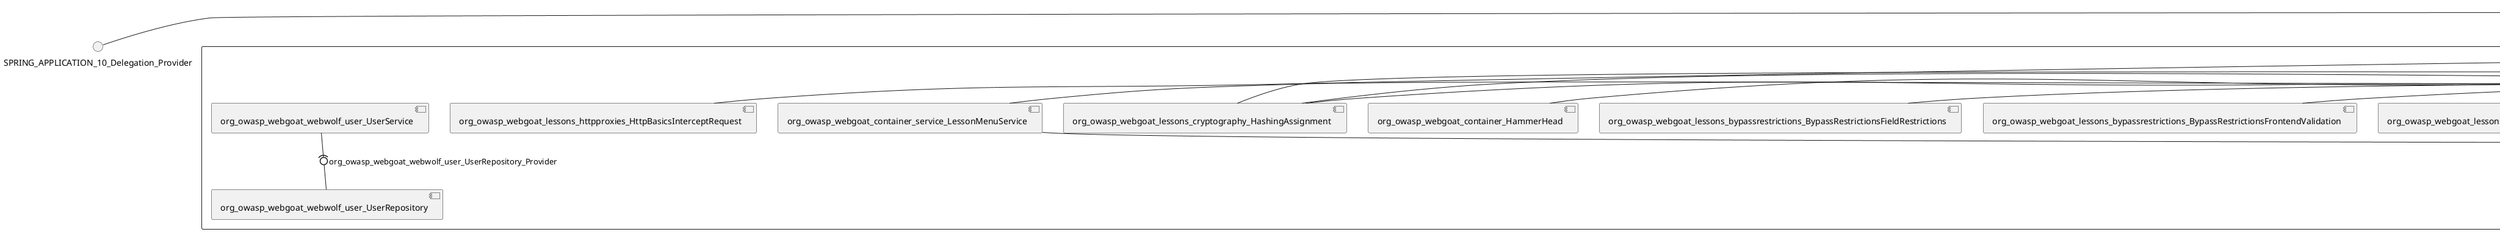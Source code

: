 @startuml
skinparam fixCircleLabelOverlapping true
skinparam componentStyle uml2
() SPRING_APPLICATION_10_Delegation_Provider
() SPRING_APPLICATION_11_Delegation_Provider
() SPRING_APPLICATION_2_Delegation_Provider
() SPRING_APPLICATION_3_Delegation_Provider
() SPRING_APPLICATION_4_Delegation_Provider
() SPRING_APPLICATION_5_Delegation_Provider
() SPRING_APPLICATION_6_Delegation_Provider
() SPRING_APPLICATION_7_Delegation_Provider
() SPRING_APPLICATION_8_Delegation_Provider
() SPRING_APPLICATION_9_Delegation_Provider
() SPRING_APPLICATION_BypassRestrictions_FieldRestrictions_POST_Delegation_Provider
() SPRING_APPLICATION_BypassRestrictions_frontendValidation_POST_Delegation_Provider
() SPRING_APPLICATION_ChromeDevTools_dummy_POST_Delegation_Provider
() SPRING_APPLICATION_ChromeDevTools_network_POST_Delegation_Provider
() SPRING_APPLICATION_CrossSiteScriptingStored_stored_xss_POST_Delegation_Provider
() SPRING_APPLICATION_CrossSiteScriptingStored_stored_xss_follow_up_POST_Delegation_Provider
() SPRING_APPLICATION_CrossSiteScripting_attack1_POST_Delegation_Provider
() SPRING_APPLICATION_CrossSiteScripting_attack3_POST_Delegation_Provider
() SPRING_APPLICATION_CrossSiteScripting_attack4_POST_Delegation_Provider
() SPRING_APPLICATION_CrossSiteScripting_attack5a_GET_Delegation_Provider
() SPRING_APPLICATION_CrossSiteScripting_attack6a_POST_Delegation_Provider
() SPRING_APPLICATION_CrossSiteScripting_dom_follow_up_POST_Delegation_Provider
() SPRING_APPLICATION_CrossSiteScripting_phone_home_xss_POST_Delegation_Provider
() SPRING_APPLICATION_CrossSiteScripting_quiz_GET_POST_Delegation_Provider
() SPRING_APPLICATION_Delegation_Provider
() SPRING_APPLICATION_GET_10_Delegation_Provider
() SPRING_APPLICATION_GET_11_Delegation_Provider
() SPRING_APPLICATION_GET_12_Delegation_Provider
() SPRING_APPLICATION_GET_13_Delegation_Provider
() SPRING_APPLICATION_GET_14_Delegation_Provider
() SPRING_APPLICATION_GET_2_Delegation_Provider
() SPRING_APPLICATION_GET_3_Delegation_Provider
() SPRING_APPLICATION_GET_4_Delegation_Provider
() SPRING_APPLICATION_GET_5_Delegation_Provider
() SPRING_APPLICATION_GET_6_Delegation_Provider
() SPRING_APPLICATION_GET_7_Delegation_Provider
() SPRING_APPLICATION_GET_8_Delegation_Provider
() SPRING_APPLICATION_GET_9_Delegation_Provider
() SPRING_APPLICATION_GET_Delegation_Provider
() SPRING_APPLICATION_HtmlTampering_task_POST_Delegation_Provider
() SPRING_APPLICATION_HttpBasics_attack1_POST_Delegation_Provider
() SPRING_APPLICATION_HttpBasics_attack2_POST_Delegation_Provider
() SPRING_APPLICATION_IDOR_diff_attributes_POST_Delegation_Provider
() SPRING_APPLICATION_IDOR_login_POST_Delegation_Provider
() SPRING_APPLICATION_IDOR_profile_alt_path_POST_Delegation_Provider
() SPRING_APPLICATION_InsecureDeserialization_task_POST_Delegation_Provider
() SPRING_APPLICATION_InsecureLogin_Delegation_Provider
() SPRING_APPLICATION_JWT_decode_POST_Delegation_Provider
() SPRING_APPLICATION_JWT_jku_Delegation_Provider
() SPRING_APPLICATION_JWT_kid_Delegation_Provider
() SPRING_APPLICATION_JWT_quiz_GET_POST_Delegation_Provider
() SPRING_APPLICATION_JWT_refresh_Delegation_Provider
() SPRING_APPLICATION_JWT_secret_POST_Delegation_Provider
() SPRING_APPLICATION_JWT_votings_Delegation_Provider
() SPRING_APPLICATION_LogSpoofing_log_bleeding_POST_Delegation_Provider
() SPRING_APPLICATION_LogSpoofing_log_spoofing_POST_Delegation_Provider
() SPRING_APPLICATION_POST_10_Delegation_Provider
() SPRING_APPLICATION_POST_11_Delegation_Provider
() SPRING_APPLICATION_POST_12_Delegation_Provider
() SPRING_APPLICATION_POST_13_Delegation_Provider
() SPRING_APPLICATION_POST_14_Delegation_Provider
() SPRING_APPLICATION_POST_15_Delegation_Provider
() SPRING_APPLICATION_POST_16_Delegation_Provider
() SPRING_APPLICATION_POST_17_Delegation_Provider
() SPRING_APPLICATION_POST_18_Delegation_Provider
() SPRING_APPLICATION_POST_2_Delegation_Provider
() SPRING_APPLICATION_POST_3_Delegation_Provider
() SPRING_APPLICATION_POST_4_Delegation_Provider
() SPRING_APPLICATION_POST_5_Delegation_Provider
() SPRING_APPLICATION_POST_6_Delegation_Provider
() SPRING_APPLICATION_POST_7_Delegation_Provider
() SPRING_APPLICATION_POST_8_Delegation_Provider
() SPRING_APPLICATION_POST_9_Delegation_Provider
() SPRING_APPLICATION_POST_Delegation_Provider
() SPRING_APPLICATION_PUT_Delegation_Provider
() SPRING_APPLICATION_PasswordReset_ForgotPassword_create_password_reset_link_POST_Delegation_Provider
() SPRING_APPLICATION_PasswordReset_SecurityQuestions_POST_Delegation_Provider
() SPRING_APPLICATION_PasswordReset_reset_Delegation_Provider
() SPRING_APPLICATION_PasswordReset_simple_mail_reset_POST_Delegation_Provider
() SPRING_APPLICATION_PathTraversal_profile_picture_GET_Delegation_Provider
() SPRING_APPLICATION_PathTraversal_profile_picture_fix_GET_Delegation_Provider
() SPRING_APPLICATION_PathTraversal_profile_upload_POST_Delegation_Provider
() SPRING_APPLICATION_PathTraversal_profile_upload_fix_POST_Delegation_Provider
() SPRING_APPLICATION_PathTraversal_profile_upload_remove_user_input_POST_Delegation_Provider
() SPRING_APPLICATION_PathTraversal_random_POST_Delegation_Provider
() SPRING_APPLICATION_PathTraversal_random_picture_GET_Delegation_Provider
() SPRING_APPLICATION_PathTraversal_zip_slip_Delegation_Provider
() SPRING_APPLICATION_SSRF_task1_POST_Delegation_Provider
() SPRING_APPLICATION_SSRF_task2_POST_Delegation_Provider
() SPRING_APPLICATION_SecurePasswords_assignment_POST_Delegation_Provider
() SPRING_APPLICATION_SqlInjectionAdvanced_attack6a_POST_Delegation_Provider
() SPRING_APPLICATION_SqlInjectionAdvanced_attack6b_POST_Delegation_Provider
() SPRING_APPLICATION_SqlInjectionAdvanced_challenge_Login_POST_Delegation_Provider
() SPRING_APPLICATION_SqlInjectionAdvanced_challenge_PUT_Delegation_Provider
() SPRING_APPLICATION_SqlInjectionAdvanced_quiz_GET_POST_Delegation_Provider
() SPRING_APPLICATION_SqlInjectionMitigations_attack10a_POST_Delegation_Provider
() SPRING_APPLICATION_SqlInjectionMitigations_attack10b_POST_Delegation_Provider
() SPRING_APPLICATION_SqlInjectionMitigations_attack12a_POST_Delegation_Provider
() SPRING_APPLICATION_SqlInjectionMitigations_servers_GET_Delegation_Provider
() SPRING_APPLICATION_SqlInjection_assignment5a_POST_Delegation_Provider
() SPRING_APPLICATION_SqlInjection_assignment5b_POST_Delegation_Provider
() SPRING_APPLICATION_SqlInjection_attack10_POST_Delegation_Provider
() SPRING_APPLICATION_SqlInjection_attack2_POST_Delegation_Provider
() SPRING_APPLICATION_SqlInjection_attack3_POST_Delegation_Provider
() SPRING_APPLICATION_SqlInjection_attack4_POST_Delegation_Provider
() SPRING_APPLICATION_SqlInjection_attack5_POST_Delegation_Provider
() SPRING_APPLICATION_SqlInjection_attack8_POST_Delegation_Provider
() SPRING_APPLICATION_SqlInjection_attack9_POST_Delegation_Provider
() SPRING_APPLICATION_SqlOnlyInputValidationOnKeywords_attack_POST_Delegation_Provider
() SPRING_APPLICATION_SqlOnlyInputValidation_attack_POST_Delegation_Provider
() SPRING_APPLICATION_VulnerableComponents_attack1_POST_Delegation_Provider
() SPRING_APPLICATION_WebWolf_GET_Delegation_Provider
() SPRING_APPLICATION_WebWolf_landing_Delegation_Provider
() SPRING_APPLICATION_WebWolf_mail_Delegation_Provider
() SPRING_APPLICATION_challenge_1_POST_Delegation_Provider
() SPRING_APPLICATION_challenge_5_POST_Delegation_Provider
() SPRING_APPLICATION_challenge_7_Delegation_Provider
() SPRING_APPLICATION_challenge_8_Delegation_Provider
() SPRING_APPLICATION_challenge_logo_Delegation_Provider
() SPRING_APPLICATION_cia_quiz_GET_POST_Delegation_Provider
() SPRING_APPLICATION_clientSideFiltering_attack1_POST_Delegation_Provider
() SPRING_APPLICATION_clientSideFiltering_challenge_store_coupons_GET_Delegation_Provider
() SPRING_APPLICATION_clientSideFiltering_getItForFree_POST_Delegation_Provider
() SPRING_APPLICATION_clientSideFiltering_salaries_GET_Delegation_Provider
() SPRING_APPLICATION_crypto_encoding_basic_auth_POST_Delegation_Provider
() SPRING_APPLICATION_crypto_encoding_xor_POST_Delegation_Provider
() SPRING_APPLICATION_crypto_hashing_POST_Delegation_Provider
() SPRING_APPLICATION_crypto_secure_defaults_POST_Delegation_Provider
() SPRING_APPLICATION_crypto_signing_verify_POST_Delegation_Provider
() SPRING_APPLICATION_csrf_feedback_message_POST_Delegation_Provider
() SPRING_APPLICATION_csrf_review_POST_Delegation_Provider
() SPRING_APPLICATION_files_GET_Delegation_Provider
() SPRING_APPLICATION_fileupload_POST_Delegation_Provider
() SPRING_APPLICATION_jwt_Delegation_Provider
() SPRING_APPLICATION_landing_Delegation_Provider
() SPRING_APPLICATION_lesson_template_Delegation_Provider
() SPRING_APPLICATION_login_oauth_mvc_GET_Delegation_Provider
() SPRING_APPLICATION_mail_DELETE_GET_POST_Delegation_Provider
() SPRING_APPLICATION_register_mvc_POST_Delegation_Provider
() SPRING_APPLICATION_registration_GET_Delegation_Provider
() SPRING_APPLICATION_requests_GET_Delegation_Provider
() SPRING_APPLICATION_scoreboard_data_GET_Delegation_Provider
() SPRING_APPLICATION_server_directory_GET_Delegation_Provider
() SPRING_APPLICATION_service_debug_labels_mvc_Delegation_Provider
() SPRING_APPLICATION_service_lessonoverview_mvc_GET_Delegation_Provider
() SPRING_APPLICATION_xxe_comments_GET_Delegation_Provider
rectangle System {
[org_owasp_webgoat_container_HammerHead] [[webgoat-webgoat.repository#_lXBCLp_UEe-Nk-NrwhCaQw]]
[org_owasp_webgoat_container_WebWolfRedirect] [[webgoat-webgoat.repository#_lXBCLp_UEe-Nk-NrwhCaQw]]
[org_owasp_webgoat_container_controller_StartLesson] [[webgoat-webgoat.repository#_lXBCLp_UEe-Nk-NrwhCaQw]]
[org_owasp_webgoat_container_controller_Welcome] [[webgoat-webgoat.repository#_lXBCLp_UEe-Nk-NrwhCaQw]]
[org_owasp_webgoat_container_i18n_PluginMessages_Provider] [[webgoat-webgoat.repository#_lXBCLp_UEe-Nk-NrwhCaQw]]
[org_owasp_webgoat_container_report_ReportCardController] [[webgoat-webgoat.repository#_lXBCLp_UEe-Nk-NrwhCaQw]]
[org_owasp_webgoat_container_service_EnvironmentService] [[webgoat-webgoat.repository#_lXBCLp_UEe-Nk-NrwhCaQw]]
[org_owasp_webgoat_container_service_HintService] [[webgoat-webgoat.repository#_lXBCLp_UEe-Nk-NrwhCaQw]]
[org_owasp_webgoat_container_service_LabelDebugService] [[webgoat-webgoat.repository#_lXBCLp_UEe-Nk-NrwhCaQw]]
[org_owasp_webgoat_container_service_LabelService] [[webgoat-webgoat.repository#_lXBCLp_UEe-Nk-NrwhCaQw]]
[org_owasp_webgoat_container_service_LessonInfoService] [[webgoat-webgoat.repository#_lXBCLp_UEe-Nk-NrwhCaQw]]
[org_owasp_webgoat_container_service_LessonMenuService] [[webgoat-webgoat.repository#_lXBCLp_UEe-Nk-NrwhCaQw]]
[org_owasp_webgoat_container_service_LessonProgressService] [[webgoat-webgoat.repository#_lXBCLp_UEe-Nk-NrwhCaQw]]
[org_owasp_webgoat_container_service_RestartLessonService] [[webgoat-webgoat.repository#_lXBCLp_UEe-Nk-NrwhCaQw]]
[org_owasp_webgoat_container_service_SessionService] [[webgoat-webgoat.repository#_lXBCLp_UEe-Nk-NrwhCaQw]]
[org_owasp_webgoat_container_session_LessonSession_Provider] [[webgoat-webgoat.repository#_lXBCLp_UEe-Nk-NrwhCaQw]]
[org_owasp_webgoat_container_users_RegistrationController] [[webgoat-webgoat.repository#_lXBCLp_UEe-Nk-NrwhCaQw]]
[org_owasp_webgoat_container_users_Scoreboard] [[webgoat-webgoat.repository#_lXBCLp_UEe-Nk-NrwhCaQw]]
[org_owasp_webgoat_container_users_UserProgressRepository] [[webgoat-webgoat.repository#_lXBCLp_UEe-Nk-NrwhCaQw]]
[org_owasp_webgoat_container_users_UserRepository] [[webgoat-webgoat.repository#_lXBCLp_UEe-Nk-NrwhCaQw]]
[org_owasp_webgoat_container_users_UserService] [[webgoat-webgoat.repository#_lXBCLp_UEe-Nk-NrwhCaQw]]
[org_owasp_webgoat_lessons_authbypass_VerifyAccount] [[webgoat-webgoat.repository#_lXBCLp_UEe-Nk-NrwhCaQw]]
[org_owasp_webgoat_lessons_bypassrestrictions_BypassRestrictionsFieldRestrictions] [[webgoat-webgoat.repository#_lXBCLp_UEe-Nk-NrwhCaQw]]
[org_owasp_webgoat_lessons_bypassrestrictions_BypassRestrictionsFrontendValidation] [[webgoat-webgoat.repository#_lXBCLp_UEe-Nk-NrwhCaQw]]
[org_owasp_webgoat_lessons_challenges_FlagController] [[webgoat-webgoat.repository#_lXBCLp_UEe-Nk-NrwhCaQw]]
[org_owasp_webgoat_lessons_challenges_challenge1_Assignment1] [[webgoat-webgoat.repository#_lXBCLp_UEe-Nk-NrwhCaQw]]
[org_owasp_webgoat_lessons_challenges_challenge1_ImageServlet] [[webgoat-webgoat.repository#_lXBCLp_UEe-Nk-NrwhCaQw]]
[org_owasp_webgoat_lessons_challenges_challenge5_Assignment5] [[webgoat-webgoat.repository#_lXBCLp_UEe-Nk-NrwhCaQw]]
[org_owasp_webgoat_lessons_challenges_challenge7_Assignment7] [[webgoat-webgoat.repository#_lXBCLp_UEe-Nk-NrwhCaQw]]
[org_owasp_webgoat_lessons_challenges_challenge8_Assignment8] [[webgoat-webgoat.repository#_lXBCLp_UEe-Nk-NrwhCaQw]]
[org_owasp_webgoat_lessons_chromedevtools_NetworkDummy] [[webgoat-webgoat.repository#_lXBCLp_UEe-Nk-NrwhCaQw]]
[org_owasp_webgoat_lessons_chromedevtools_NetworkLesson] [[webgoat-webgoat.repository#_lXBCLp_UEe-Nk-NrwhCaQw]]
[org_owasp_webgoat_lessons_cia_CIAQuiz] [[webgoat-webgoat.repository#_lXBCLp_UEe-Nk-NrwhCaQw]]
[org_owasp_webgoat_lessons_clientsidefiltering_ClientSideFilteringAssignment] [[webgoat-webgoat.repository#_lXBCLp_UEe-Nk-NrwhCaQw]]
[org_owasp_webgoat_lessons_clientsidefiltering_ClientSideFilteringFreeAssignment] [[webgoat-webgoat.repository#_lXBCLp_UEe-Nk-NrwhCaQw]]
[org_owasp_webgoat_lessons_clientsidefiltering_Salaries] [[webgoat-webgoat.repository#_lXBCLp_UEe-Nk-NrwhCaQw]]
[org_owasp_webgoat_lessons_clientsidefiltering_ShopEndpoint] [[webgoat-webgoat.repository#_lXBCLp_UEe-Nk-NrwhCaQw]]
[org_owasp_webgoat_lessons_cryptography_EncodingAssignment] [[webgoat-webgoat.repository#_lXBCLp_UEe-Nk-NrwhCaQw]]
[org_owasp_webgoat_lessons_cryptography_HashingAssignment] [[webgoat-webgoat.repository#_lXBCLp_UEe-Nk-NrwhCaQw]]
[org_owasp_webgoat_lessons_cryptography_SecureDefaultsAssignment] [[webgoat-webgoat.repository#_lXBCLp_UEe-Nk-NrwhCaQw]]
[org_owasp_webgoat_lessons_cryptography_SigningAssignment] [[webgoat-webgoat.repository#_lXBCLp_UEe-Nk-NrwhCaQw]]
[org_owasp_webgoat_lessons_cryptography_XOREncodingAssignment] [[webgoat-webgoat.repository#_lXBCLp_UEe-Nk-NrwhCaQw]]
[org_owasp_webgoat_lessons_csrf_CSRFConfirmFlag1] [[webgoat-webgoat.repository#_lXBCLp_UEe-Nk-NrwhCaQw]]
[org_owasp_webgoat_lessons_csrf_CSRFFeedback] [[webgoat-webgoat.repository#_lXBCLp_UEe-Nk-NrwhCaQw]]
[org_owasp_webgoat_lessons_csrf_CSRFGetFlag] [[webgoat-webgoat.repository#_lXBCLp_UEe-Nk-NrwhCaQw]]
[org_owasp_webgoat_lessons_csrf_CSRFLogin] [[webgoat-webgoat.repository#_lXBCLp_UEe-Nk-NrwhCaQw]]
[org_owasp_webgoat_lessons_csrf_ForgedReviews] [[webgoat-webgoat.repository#_lXBCLp_UEe-Nk-NrwhCaQw]]
[org_owasp_webgoat_lessons_csrf_ObjectMapper_Provider] [[webgoat-webgoat.repository#_lXBCLp_UEe-Nk-NrwhCaQw]]
[org_owasp_webgoat_lessons_deserialization_InsecureDeserializationTask] [[webgoat-webgoat.repository#_lXBCLp_UEe-Nk-NrwhCaQw]]
[org_owasp_webgoat_lessons_hijacksession_HijackSessionAssignment] [[webgoat-webgoat.repository#_lXBCLp_UEe-Nk-NrwhCaQw]]
[org_owasp_webgoat_lessons_hijacksession_cas_HijackSessionAuthenticationProvider] [[webgoat-webgoat.repository#_lXBCLp_UEe-Nk-NrwhCaQw]]
[org_owasp_webgoat_lessons_htmltampering_HtmlTamperingTask] [[webgoat-webgoat.repository#_lXBCLp_UEe-Nk-NrwhCaQw]]
[org_owasp_webgoat_lessons_httpbasics_HttpBasicsLesson] [[webgoat-webgoat.repository#_lXBCLp_UEe-Nk-NrwhCaQw]]
[org_owasp_webgoat_lessons_httpbasics_HttpBasicsQuiz] [[webgoat-webgoat.repository#_lXBCLp_UEe-Nk-NrwhCaQw]]
[org_owasp_webgoat_lessons_httpproxies_HttpBasicsInterceptRequest] [[webgoat-webgoat.repository#_lXBCLp_UEe-Nk-NrwhCaQw]]
[org_owasp_webgoat_lessons_idor_IDORDiffAttributes] [[webgoat-webgoat.repository#_lXBCLp_UEe-Nk-NrwhCaQw]]
[org_owasp_webgoat_lessons_idor_IDOREditOtherProfile] [[webgoat-webgoat.repository#_lXBCLp_UEe-Nk-NrwhCaQw]]
[org_owasp_webgoat_lessons_idor_IDORLogin] [[webgoat-webgoat.repository#_lXBCLp_UEe-Nk-NrwhCaQw]]
[org_owasp_webgoat_lessons_idor_IDORViewOtherProfile] [[webgoat-webgoat.repository#_lXBCLp_UEe-Nk-NrwhCaQw]]
[org_owasp_webgoat_lessons_idor_IDORViewOwnProfile] [[webgoat-webgoat.repository#_lXBCLp_UEe-Nk-NrwhCaQw]]
[org_owasp_webgoat_lessons_idor_IDORViewOwnProfileAltUrl] [[webgoat-webgoat.repository#_lXBCLp_UEe-Nk-NrwhCaQw]]
[org_owasp_webgoat_lessons_insecurelogin_InsecureLoginTask] [[webgoat-webgoat.repository#_lXBCLp_UEe-Nk-NrwhCaQw]]
[org_owasp_webgoat_lessons_jwt_JWTDecodeEndpoint] [[webgoat-webgoat.repository#_lXBCLp_UEe-Nk-NrwhCaQw]]
[org_owasp_webgoat_lessons_jwt_JWTQuiz] [[webgoat-webgoat.repository#_lXBCLp_UEe-Nk-NrwhCaQw]]
[org_owasp_webgoat_lessons_jwt_JWTRefreshEndpoint] [[webgoat-webgoat.repository#_lXBCLp_UEe-Nk-NrwhCaQw]]
[org_owasp_webgoat_lessons_jwt_JWTSecretKeyEndpoint] [[webgoat-webgoat.repository#_lXBCLp_UEe-Nk-NrwhCaQw]]
[org_owasp_webgoat_lessons_jwt_JWTVotesEndpoint] [[webgoat-webgoat.repository#_lXBCLp_UEe-Nk-NrwhCaQw]]
[org_owasp_webgoat_lessons_jwt_claimmisuse_JWTHeaderJKUEndpoint] [[webgoat-webgoat.repository#_lXBCLp_UEe-Nk-NrwhCaQw]]
[org_owasp_webgoat_lessons_jwt_claimmisuse_JWTHeaderKIDEndpoint] [[webgoat-webgoat.repository#_lXBCLp_UEe-Nk-NrwhCaQw]]
[org_owasp_webgoat_lessons_lessontemplate_SampleAttack] [[webgoat-webgoat.repository#_lXBCLp_UEe-Nk-NrwhCaQw]]
[org_owasp_webgoat_lessons_logging_LogBleedingTask] [[webgoat-webgoat.repository#_lXBCLp_UEe-Nk-NrwhCaQw]]
[org_owasp_webgoat_lessons_logging_LogSpoofingTask] [[webgoat-webgoat.repository#_lXBCLp_UEe-Nk-NrwhCaQw]]
[org_owasp_webgoat_lessons_missingac_MissingFunctionACHiddenMenus] [[webgoat-webgoat.repository#_lXBCLp_UEe-Nk-NrwhCaQw]]
[org_owasp_webgoat_lessons_missingac_MissingFunctionACUsers] [[webgoat-webgoat.repository#_lXBCLp_UEe-Nk-NrwhCaQw]]
[org_owasp_webgoat_lessons_missingac_MissingFunctionACYourHash] [[webgoat-webgoat.repository#_lXBCLp_UEe-Nk-NrwhCaQw]]
[org_owasp_webgoat_lessons_missingac_MissingFunctionACYourHashAdmin] [[webgoat-webgoat.repository#_lXBCLp_UEe-Nk-NrwhCaQw]]
[org_owasp_webgoat_lessons_passwordreset_QuestionsAssignment] [[webgoat-webgoat.repository#_lXBCLp_UEe-Nk-NrwhCaQw]]
[org_owasp_webgoat_lessons_passwordreset_ResetLinkAssignment] [[webgoat-webgoat.repository#_lXBCLp_UEe-Nk-NrwhCaQw]]
[org_owasp_webgoat_lessons_passwordreset_ResetLinkAssignmentForgotPassword] [[webgoat-webgoat.repository#_lXBCLp_UEe-Nk-NrwhCaQw]]
[org_owasp_webgoat_lessons_passwordreset_SecurityQuestionAssignment] [[webgoat-webgoat.repository#_lXBCLp_UEe-Nk-NrwhCaQw]]
[org_owasp_webgoat_lessons_passwordreset_SimpleMailAssignment] [[webgoat-webgoat.repository#_lXBCLp_UEe-Nk-NrwhCaQw]]
[org_owasp_webgoat_lessons_passwordreset_TriedQuestions] [[webgoat-webgoat.repository#_lXBCLp_UEe-Nk-NrwhCaQw]]
[org_owasp_webgoat_lessons_pathtraversal_ProfileUpload] [[webgoat-webgoat.repository#_lXBCLp_UEe-Nk-NrwhCaQw]]
[org_owasp_webgoat_lessons_pathtraversal_ProfileUploadFix] [[webgoat-webgoat.repository#_lXBCLp_UEe-Nk-NrwhCaQw]]
[org_owasp_webgoat_lessons_pathtraversal_ProfileUploadRemoveUserInput] [[webgoat-webgoat.repository#_lXBCLp_UEe-Nk-NrwhCaQw]]
[org_owasp_webgoat_lessons_pathtraversal_ProfileUploadRetrieval] [[webgoat-webgoat.repository#_lXBCLp_UEe-Nk-NrwhCaQw]]
[org_owasp_webgoat_lessons_pathtraversal_ProfileZipSlip] [[webgoat-webgoat.repository#_lXBCLp_UEe-Nk-NrwhCaQw]]
[org_owasp_webgoat_lessons_securepasswords_SecurePasswordsAssignment] [[webgoat-webgoat.repository#_lXBCLp_UEe-Nk-NrwhCaQw]]
[org_owasp_webgoat_lessons_spoofcookie_SpoofCookieAssignment] [[webgoat-webgoat.repository#_lXBCLp_UEe-Nk-NrwhCaQw]]
[org_owasp_webgoat_lessons_sqlinjection_advanced_SqlInjectionChallenge] [[webgoat-webgoat.repository#_lXBCLp_UEe-Nk-NrwhCaQw]]
[org_owasp_webgoat_lessons_sqlinjection_advanced_SqlInjectionChallengeLogin] [[webgoat-webgoat.repository#_lXBCLp_UEe-Nk-NrwhCaQw]]
[org_owasp_webgoat_lessons_sqlinjection_advanced_SqlInjectionLesson6a] [[webgoat-webgoat.repository#_lXBCLp_UEe-Nk-NrwhCaQw]]
[org_owasp_webgoat_lessons_sqlinjection_advanced_SqlInjectionLesson6b] [[webgoat-webgoat.repository#_lXBCLp_UEe-Nk-NrwhCaQw]]
[org_owasp_webgoat_lessons_sqlinjection_advanced_SqlInjectionQuiz] [[webgoat-webgoat.repository#_lXBCLp_UEe-Nk-NrwhCaQw]]
[org_owasp_webgoat_lessons_sqlinjection_introduction_SqlInjectionLesson10] [[webgoat-webgoat.repository#_lXBCLp_UEe-Nk-NrwhCaQw]]
[org_owasp_webgoat_lessons_sqlinjection_introduction_SqlInjectionLesson2] [[webgoat-webgoat.repository#_lXBCLp_UEe-Nk-NrwhCaQw]]
[org_owasp_webgoat_lessons_sqlinjection_introduction_SqlInjectionLesson3] [[webgoat-webgoat.repository#_lXBCLp_UEe-Nk-NrwhCaQw]]
[org_owasp_webgoat_lessons_sqlinjection_introduction_SqlInjectionLesson4] [[webgoat-webgoat.repository#_lXBCLp_UEe-Nk-NrwhCaQw]]
[org_owasp_webgoat_lessons_sqlinjection_introduction_SqlInjectionLesson5] [[webgoat-webgoat.repository#_lXBCLp_UEe-Nk-NrwhCaQw]]
[org_owasp_webgoat_lessons_sqlinjection_introduction_SqlInjectionLesson5a] [[webgoat-webgoat.repository#_lXBCLp_UEe-Nk-NrwhCaQw]]
[org_owasp_webgoat_lessons_sqlinjection_introduction_SqlInjectionLesson5b] [[webgoat-webgoat.repository#_lXBCLp_UEe-Nk-NrwhCaQw]]
[org_owasp_webgoat_lessons_sqlinjection_introduction_SqlInjectionLesson8] [[webgoat-webgoat.repository#_lXBCLp_UEe-Nk-NrwhCaQw]]
[org_owasp_webgoat_lessons_sqlinjection_introduction_SqlInjectionLesson9] [[webgoat-webgoat.repository#_lXBCLp_UEe-Nk-NrwhCaQw]]
[org_owasp_webgoat_lessons_sqlinjection_mitigation_Servers] [[webgoat-webgoat.repository#_lXBCLp_UEe-Nk-NrwhCaQw]]
[org_owasp_webgoat_lessons_sqlinjection_mitigation_SqlInjectionLesson10a] [[webgoat-webgoat.repository#_lXBCLp_UEe-Nk-NrwhCaQw]]
[org_owasp_webgoat_lessons_sqlinjection_mitigation_SqlInjectionLesson10b] [[webgoat-webgoat.repository#_lXBCLp_UEe-Nk-NrwhCaQw]]
[org_owasp_webgoat_lessons_sqlinjection_mitigation_SqlInjectionLesson13] [[webgoat-webgoat.repository#_lXBCLp_UEe-Nk-NrwhCaQw]]
[org_owasp_webgoat_lessons_sqlinjection_mitigation_SqlOnlyInputValidation] [[webgoat-webgoat.repository#_lXBCLp_UEe-Nk-NrwhCaQw]]
[org_owasp_webgoat_lessons_sqlinjection_mitigation_SqlOnlyInputValidationOnKeywords] [[webgoat-webgoat.repository#_lXBCLp_UEe-Nk-NrwhCaQw]]
[org_owasp_webgoat_lessons_ssrf_SSRFTask1] [[webgoat-webgoat.repository#_lXBCLp_UEe-Nk-NrwhCaQw]]
[org_owasp_webgoat_lessons_ssrf_SSRFTask2] [[webgoat-webgoat.repository#_lXBCLp_UEe-Nk-NrwhCaQw]]
[org_owasp_webgoat_lessons_vulnerablecomponents_VulnerableComponentsLesson] [[webgoat-webgoat.repository#_lXBCLp_UEe-Nk-NrwhCaQw]]
[org_owasp_webgoat_lessons_webwolfintroduction_LandingAssignment] [[webgoat-webgoat.repository#_lXBCLp_UEe-Nk-NrwhCaQw]]
[org_owasp_webgoat_lessons_webwolfintroduction_MailAssignment] [[webgoat-webgoat.repository#_lXBCLp_UEe-Nk-NrwhCaQw]]
[org_owasp_webgoat_lessons_xss_CrossSiteScriptingLesson1] [[webgoat-webgoat.repository#_lXBCLp_UEe-Nk-NrwhCaQw]]
[org_owasp_webgoat_lessons_xss_CrossSiteScriptingLesson3] [[webgoat-webgoat.repository#_lXBCLp_UEe-Nk-NrwhCaQw]]
[org_owasp_webgoat_lessons_xss_CrossSiteScriptingLesson4] [[webgoat-webgoat.repository#_lXBCLp_UEe-Nk-NrwhCaQw]]
[org_owasp_webgoat_lessons_xss_CrossSiteScriptingLesson5a] [[webgoat-webgoat.repository#_lXBCLp_UEe-Nk-NrwhCaQw]]
[org_owasp_webgoat_lessons_xss_CrossSiteScriptingLesson6a] [[webgoat-webgoat.repository#_lXBCLp_UEe-Nk-NrwhCaQw]]
[org_owasp_webgoat_lessons_xss_CrossSiteScriptingQuiz] [[webgoat-webgoat.repository#_lXBCLp_UEe-Nk-NrwhCaQw]]
[org_owasp_webgoat_lessons_xss_DOMCrossSiteScripting] [[webgoat-webgoat.repository#_lXBCLp_UEe-Nk-NrwhCaQw]]
[org_owasp_webgoat_lessons_xss_DOMCrossSiteScriptingVerifier] [[webgoat-webgoat.repository#_lXBCLp_UEe-Nk-NrwhCaQw]]
[org_owasp_webgoat_lessons_xss_stored_StoredCrossSiteScriptingVerifier] [[webgoat-webgoat.repository#_lXBCLp_UEe-Nk-NrwhCaQw]]
[org_owasp_webgoat_lessons_xss_stored_StoredXssComments] [[webgoat-webgoat.repository#_lXBCLp_UEe-Nk-NrwhCaQw]]
[org_owasp_webgoat_lessons_xxe_BlindSendFileAssignment] [[webgoat-webgoat.repository#_lXBCLp_UEe-Nk-NrwhCaQw]]
[org_owasp_webgoat_lessons_xxe_CommentsEndpoint] [[webgoat-webgoat.repository#_lXBCLp_UEe-Nk-NrwhCaQw]]
[org_owasp_webgoat_lessons_xxe_ContentTypeAssignment] [[webgoat-webgoat.repository#_lXBCLp_UEe-Nk-NrwhCaQw]]
[org_owasp_webgoat_lessons_xxe_SimpleXXE] [[webgoat-webgoat.repository#_lXBCLp_UEe-Nk-NrwhCaQw]]
[org_owasp_webgoat_webwolf_FileServer] [[webgoat-webgoat.repository#_lXBCLp_UEe-Nk-NrwhCaQw]]
[org_owasp_webgoat_webwolf_jwt_JWTController] [[webgoat-webgoat.repository#_lXBCLp_UEe-Nk-NrwhCaQw]]
[org_owasp_webgoat_webwolf_mailbox_MailboxController] [[webgoat-webgoat.repository#_lXBCLp_UEe-Nk-NrwhCaQw]]
[org_owasp_webgoat_webwolf_mailbox_MailboxRepository] [[webgoat-webgoat.repository#_lXBCLp_UEe-Nk-NrwhCaQw]]
[org_owasp_webgoat_webwolf_requests_LandingPage] [[webgoat-webgoat.repository#_lXBCLp_UEe-Nk-NrwhCaQw]]
[org_owasp_webgoat_webwolf_requests_Requests] [[webgoat-webgoat.repository#_lXBCLp_UEe-Nk-NrwhCaQw]]
[org_owasp_webgoat_webwolf_user_UserRepository] [[webgoat-webgoat.repository#_lXBCLp_UEe-Nk-NrwhCaQw]]
[org_owasp_webgoat_webwolf_user_UserService] [[webgoat-webgoat.repository#_lXBCLp_UEe-Nk-NrwhCaQw]]
port SPRING_APPLICATION_10_Provider
SPRING_APPLICATION_10_Delegation_Provider - SPRING_APPLICATION_10_Provider
SPRING_APPLICATION_10_Provider - [org_owasp_webgoat_lessons_jwt_JWTSecretKeyEndpoint]
port SPRING_APPLICATION_11_Provider
SPRING_APPLICATION_11_Delegation_Provider - SPRING_APPLICATION_11_Provider
SPRING_APPLICATION_11_Provider - [org_owasp_webgoat_lessons_httpproxies_HttpBasicsInterceptRequest]
port SPRING_APPLICATION_2_Provider
SPRING_APPLICATION_2_Delegation_Provider - SPRING_APPLICATION_2_Provider
SPRING_APPLICATION_2_Provider - [org_owasp_webgoat_lessons_cryptography_SigningAssignment]
port SPRING_APPLICATION_3_Provider
SPRING_APPLICATION_3_Delegation_Provider - SPRING_APPLICATION_3_Provider
SPRING_APPLICATION_3_Provider - [org_owasp_webgoat_container_service_LessonMenuService]
port SPRING_APPLICATION_4_Provider
SPRING_APPLICATION_4_Delegation_Provider - SPRING_APPLICATION_4_Provider
SPRING_APPLICATION_4_Provider - [org_owasp_webgoat_webwolf_FileServer]
port SPRING_APPLICATION_5_Provider
SPRING_APPLICATION_5_Delegation_Provider - SPRING_APPLICATION_5_Provider
SPRING_APPLICATION_5_Provider - [org_owasp_webgoat_lessons_cryptography_HashingAssignment]
port SPRING_APPLICATION_6_Provider
SPRING_APPLICATION_6_Delegation_Provider - SPRING_APPLICATION_6_Provider
SPRING_APPLICATION_6_Provider - [org_owasp_webgoat_lessons_cryptography_HashingAssignment]
port SPRING_APPLICATION_7_Provider
SPRING_APPLICATION_7_Delegation_Provider - SPRING_APPLICATION_7_Provider
SPRING_APPLICATION_7_Provider - [org_owasp_webgoat_lessons_xxe_SimpleXXE]
port SPRING_APPLICATION_8_Provider
SPRING_APPLICATION_8_Delegation_Provider - SPRING_APPLICATION_8_Provider
SPRING_APPLICATION_8_Provider - [org_owasp_webgoat_container_HammerHead]
port SPRING_APPLICATION_9_Provider
SPRING_APPLICATION_9_Delegation_Provider - SPRING_APPLICATION_9_Provider
SPRING_APPLICATION_9_Provider - [org_owasp_webgoat_container_service_LabelDebugService]
port SPRING_APPLICATION_BypassRestrictions_FieldRestrictions_POST_Provider
SPRING_APPLICATION_BypassRestrictions_FieldRestrictions_POST_Delegation_Provider - SPRING_APPLICATION_BypassRestrictions_FieldRestrictions_POST_Provider
SPRING_APPLICATION_BypassRestrictions_FieldRestrictions_POST_Provider - [org_owasp_webgoat_lessons_bypassrestrictions_BypassRestrictionsFieldRestrictions]
port SPRING_APPLICATION_BypassRestrictions_frontendValidation_POST_Provider
SPRING_APPLICATION_BypassRestrictions_frontendValidation_POST_Delegation_Provider - SPRING_APPLICATION_BypassRestrictions_frontendValidation_POST_Provider
SPRING_APPLICATION_BypassRestrictions_frontendValidation_POST_Provider - [org_owasp_webgoat_lessons_bypassrestrictions_BypassRestrictionsFrontendValidation]
port SPRING_APPLICATION_ChromeDevTools_dummy_POST_Provider
SPRING_APPLICATION_ChromeDevTools_dummy_POST_Delegation_Provider - SPRING_APPLICATION_ChromeDevTools_dummy_POST_Provider
SPRING_APPLICATION_ChromeDevTools_dummy_POST_Provider - [org_owasp_webgoat_lessons_chromedevtools_NetworkDummy]
port SPRING_APPLICATION_ChromeDevTools_network_POST_Provider
SPRING_APPLICATION_ChromeDevTools_network_POST_Delegation_Provider - SPRING_APPLICATION_ChromeDevTools_network_POST_Provider
SPRING_APPLICATION_ChromeDevTools_network_POST_Provider - [org_owasp_webgoat_lessons_chromedevtools_NetworkLesson]
port SPRING_APPLICATION_CrossSiteScriptingStored_stored_xss_POST_Provider
SPRING_APPLICATION_CrossSiteScriptingStored_stored_xss_POST_Delegation_Provider - SPRING_APPLICATION_CrossSiteScriptingStored_stored_xss_POST_Provider
SPRING_APPLICATION_CrossSiteScriptingStored_stored_xss_POST_Provider - [org_owasp_webgoat_lessons_xss_stored_StoredXssComments]
port SPRING_APPLICATION_CrossSiteScriptingStored_stored_xss_follow_up_POST_Provider
SPRING_APPLICATION_CrossSiteScriptingStored_stored_xss_follow_up_POST_Delegation_Provider - SPRING_APPLICATION_CrossSiteScriptingStored_stored_xss_follow_up_POST_Provider
SPRING_APPLICATION_CrossSiteScriptingStored_stored_xss_follow_up_POST_Provider - [org_owasp_webgoat_lessons_xss_stored_StoredCrossSiteScriptingVerifier]
port SPRING_APPLICATION_CrossSiteScripting_attack1_POST_Provider
SPRING_APPLICATION_CrossSiteScripting_attack1_POST_Delegation_Provider - SPRING_APPLICATION_CrossSiteScripting_attack1_POST_Provider
SPRING_APPLICATION_CrossSiteScripting_attack1_POST_Provider - [org_owasp_webgoat_lessons_xss_CrossSiteScriptingLesson1]
port SPRING_APPLICATION_CrossSiteScripting_attack3_POST_Provider
SPRING_APPLICATION_CrossSiteScripting_attack3_POST_Delegation_Provider - SPRING_APPLICATION_CrossSiteScripting_attack3_POST_Provider
SPRING_APPLICATION_CrossSiteScripting_attack3_POST_Provider - [org_owasp_webgoat_lessons_xss_CrossSiteScriptingLesson3]
port SPRING_APPLICATION_CrossSiteScripting_attack4_POST_Provider
SPRING_APPLICATION_CrossSiteScripting_attack4_POST_Delegation_Provider - SPRING_APPLICATION_CrossSiteScripting_attack4_POST_Provider
SPRING_APPLICATION_CrossSiteScripting_attack4_POST_Provider - [org_owasp_webgoat_lessons_xss_CrossSiteScriptingLesson4]
port SPRING_APPLICATION_CrossSiteScripting_attack5a_GET_Provider
SPRING_APPLICATION_CrossSiteScripting_attack5a_GET_Delegation_Provider - SPRING_APPLICATION_CrossSiteScripting_attack5a_GET_Provider
SPRING_APPLICATION_CrossSiteScripting_attack5a_GET_Provider - [org_owasp_webgoat_lessons_xss_CrossSiteScriptingLesson5a]
port SPRING_APPLICATION_CrossSiteScripting_attack6a_POST_Provider
SPRING_APPLICATION_CrossSiteScripting_attack6a_POST_Delegation_Provider - SPRING_APPLICATION_CrossSiteScripting_attack6a_POST_Provider
SPRING_APPLICATION_CrossSiteScripting_attack6a_POST_Provider - [org_owasp_webgoat_lessons_xss_CrossSiteScriptingLesson6a]
port SPRING_APPLICATION_CrossSiteScripting_dom_follow_up_POST_Provider
SPRING_APPLICATION_CrossSiteScripting_dom_follow_up_POST_Delegation_Provider - SPRING_APPLICATION_CrossSiteScripting_dom_follow_up_POST_Provider
SPRING_APPLICATION_CrossSiteScripting_dom_follow_up_POST_Provider - [org_owasp_webgoat_lessons_xss_DOMCrossSiteScriptingVerifier]
port SPRING_APPLICATION_CrossSiteScripting_phone_home_xss_POST_Provider
SPRING_APPLICATION_CrossSiteScripting_phone_home_xss_POST_Delegation_Provider - SPRING_APPLICATION_CrossSiteScripting_phone_home_xss_POST_Provider
SPRING_APPLICATION_CrossSiteScripting_phone_home_xss_POST_Provider - [org_owasp_webgoat_lessons_xss_DOMCrossSiteScripting]
port SPRING_APPLICATION_CrossSiteScripting_quiz_GET_POST_Provider
SPRING_APPLICATION_CrossSiteScripting_quiz_GET_POST_Delegation_Provider - SPRING_APPLICATION_CrossSiteScripting_quiz_GET_POST_Provider
SPRING_APPLICATION_CrossSiteScripting_quiz_GET_POST_Provider - [org_owasp_webgoat_lessons_xss_CrossSiteScriptingQuiz]
port SPRING_APPLICATION_Provider
SPRING_APPLICATION_Delegation_Provider - SPRING_APPLICATION_Provider
SPRING_APPLICATION_Provider - [org_owasp_webgoat_container_service_SessionService]
port SPRING_APPLICATION_GET_10_Provider
SPRING_APPLICATION_GET_10_Delegation_Provider - SPRING_APPLICATION_GET_10_Provider
SPRING_APPLICATION_GET_10_Provider - [org_owasp_webgoat_container_service_HintService]
port SPRING_APPLICATION_GET_11_Provider
SPRING_APPLICATION_GET_11_Delegation_Provider - SPRING_APPLICATION_GET_11_Provider
SPRING_APPLICATION_GET_11_Provider - [org_owasp_webgoat_lessons_idor_IDORViewOwnProfile]
port SPRING_APPLICATION_GET_12_Provider
SPRING_APPLICATION_GET_12_Delegation_Provider - SPRING_APPLICATION_GET_12_Provider
SPRING_APPLICATION_GET_12_Provider - [org_owasp_webgoat_container_controller_Welcome]
port SPRING_APPLICATION_GET_13_Provider
SPRING_APPLICATION_GET_13_Delegation_Provider - SPRING_APPLICATION_GET_13_Provider
SPRING_APPLICATION_GET_13_Provider - [org_owasp_webgoat_lessons_spoofcookie_SpoofCookieAssignment]
port SPRING_APPLICATION_GET_14_Provider
SPRING_APPLICATION_GET_14_Delegation_Provider - SPRING_APPLICATION_GET_14_Provider
SPRING_APPLICATION_GET_14_Provider - [org_owasp_webgoat_lessons_idor_IDORViewOtherProfile]
port SPRING_APPLICATION_GET_2_Provider
SPRING_APPLICATION_GET_2_Delegation_Provider - SPRING_APPLICATION_GET_2_Provider
SPRING_APPLICATION_GET_2_Provider - [org_owasp_webgoat_container_service_RestartLessonService]
port SPRING_APPLICATION_GET_3_Provider
SPRING_APPLICATION_GET_3_Delegation_Provider - SPRING_APPLICATION_GET_3_Provider
SPRING_APPLICATION_GET_3_Provider - [org_owasp_webgoat_container_service_LabelService]
port SPRING_APPLICATION_GET_4_Provider
SPRING_APPLICATION_GET_4_Delegation_Provider - SPRING_APPLICATION_GET_4_Provider
SPRING_APPLICATION_GET_4_Provider - [org_owasp_webgoat_container_controller_StartLesson]
port SPRING_APPLICATION_GET_5_Provider
SPRING_APPLICATION_GET_5_Delegation_Provider - SPRING_APPLICATION_GET_5_Provider
SPRING_APPLICATION_GET_5_Provider - [org_owasp_webgoat_container_report_ReportCardController]
port SPRING_APPLICATION_GET_6_Provider
SPRING_APPLICATION_GET_6_Delegation_Provider - SPRING_APPLICATION_GET_6_Provider
SPRING_APPLICATION_GET_6_Provider - [org_owasp_webgoat_lessons_cryptography_EncodingAssignment]
port SPRING_APPLICATION_GET_7_Provider
SPRING_APPLICATION_GET_7_Delegation_Provider - SPRING_APPLICATION_GET_7_Provider
SPRING_APPLICATION_GET_7_Provider - [org_owasp_webgoat_lessons_xss_stored_StoredXssComments]
port SPRING_APPLICATION_GET_8_Provider
SPRING_APPLICATION_GET_8_Delegation_Provider - SPRING_APPLICATION_GET_8_Provider
SPRING_APPLICATION_GET_8_Provider - [org_owasp_webgoat_lessons_csrf_ForgedReviews]
port SPRING_APPLICATION_GET_9_Provider
SPRING_APPLICATION_GET_9_Delegation_Provider - SPRING_APPLICATION_GET_9_Provider
SPRING_APPLICATION_GET_9_Provider - [org_owasp_webgoat_lessons_missingac_MissingFunctionACUsers]
port SPRING_APPLICATION_GET_Provider
SPRING_APPLICATION_GET_Delegation_Provider - SPRING_APPLICATION_GET_Provider
SPRING_APPLICATION_GET_Provider - [org_owasp_webgoat_container_service_LessonInfoService]
port SPRING_APPLICATION_HtmlTampering_task_POST_Provider
SPRING_APPLICATION_HtmlTampering_task_POST_Delegation_Provider - SPRING_APPLICATION_HtmlTampering_task_POST_Provider
SPRING_APPLICATION_HtmlTampering_task_POST_Provider - [org_owasp_webgoat_lessons_htmltampering_HtmlTamperingTask]
port SPRING_APPLICATION_HttpBasics_attack1_POST_Provider
SPRING_APPLICATION_HttpBasics_attack1_POST_Delegation_Provider - SPRING_APPLICATION_HttpBasics_attack1_POST_Provider
SPRING_APPLICATION_HttpBasics_attack1_POST_Provider - [org_owasp_webgoat_lessons_httpbasics_HttpBasicsLesson]
port SPRING_APPLICATION_HttpBasics_attack2_POST_Provider
SPRING_APPLICATION_HttpBasics_attack2_POST_Delegation_Provider - SPRING_APPLICATION_HttpBasics_attack2_POST_Provider
SPRING_APPLICATION_HttpBasics_attack2_POST_Provider - [org_owasp_webgoat_lessons_httpbasics_HttpBasicsQuiz]
port SPRING_APPLICATION_IDOR_diff_attributes_POST_Provider
SPRING_APPLICATION_IDOR_diff_attributes_POST_Delegation_Provider - SPRING_APPLICATION_IDOR_diff_attributes_POST_Provider
SPRING_APPLICATION_IDOR_diff_attributes_POST_Provider - [org_owasp_webgoat_lessons_idor_IDORDiffAttributes]
port SPRING_APPLICATION_IDOR_login_POST_Provider
SPRING_APPLICATION_IDOR_login_POST_Delegation_Provider - SPRING_APPLICATION_IDOR_login_POST_Provider
SPRING_APPLICATION_IDOR_login_POST_Provider - [org_owasp_webgoat_lessons_idor_IDORLogin]
port SPRING_APPLICATION_IDOR_profile_alt_path_POST_Provider
SPRING_APPLICATION_IDOR_profile_alt_path_POST_Delegation_Provider - SPRING_APPLICATION_IDOR_profile_alt_path_POST_Provider
SPRING_APPLICATION_IDOR_profile_alt_path_POST_Provider - [org_owasp_webgoat_lessons_idor_IDORViewOwnProfileAltUrl]
port SPRING_APPLICATION_InsecureDeserialization_task_POST_Provider
SPRING_APPLICATION_InsecureDeserialization_task_POST_Delegation_Provider - SPRING_APPLICATION_InsecureDeserialization_task_POST_Provider
SPRING_APPLICATION_InsecureDeserialization_task_POST_Provider - [org_owasp_webgoat_lessons_deserialization_InsecureDeserializationTask]
port SPRING_APPLICATION_InsecureLogin_Provider
SPRING_APPLICATION_InsecureLogin_Delegation_Provider - SPRING_APPLICATION_InsecureLogin_Provider
SPRING_APPLICATION_InsecureLogin_Provider - [org_owasp_webgoat_lessons_insecurelogin_InsecureLoginTask]
port SPRING_APPLICATION_JWT_decode_POST_Provider
SPRING_APPLICATION_JWT_decode_POST_Delegation_Provider - SPRING_APPLICATION_JWT_decode_POST_Provider
SPRING_APPLICATION_JWT_decode_POST_Provider - [org_owasp_webgoat_lessons_jwt_JWTDecodeEndpoint]
port SPRING_APPLICATION_JWT_jku_Provider
SPRING_APPLICATION_JWT_jku_Delegation_Provider - SPRING_APPLICATION_JWT_jku_Provider
SPRING_APPLICATION_JWT_jku_Provider - [org_owasp_webgoat_lessons_jwt_claimmisuse_JWTHeaderJKUEndpoint]
port SPRING_APPLICATION_JWT_kid_Provider
SPRING_APPLICATION_JWT_kid_Delegation_Provider - SPRING_APPLICATION_JWT_kid_Provider
SPRING_APPLICATION_JWT_kid_Provider - [org_owasp_webgoat_lessons_jwt_claimmisuse_JWTHeaderKIDEndpoint]
port SPRING_APPLICATION_JWT_quiz_GET_POST_Provider
SPRING_APPLICATION_JWT_quiz_GET_POST_Delegation_Provider - SPRING_APPLICATION_JWT_quiz_GET_POST_Provider
SPRING_APPLICATION_JWT_quiz_GET_POST_Provider - [org_owasp_webgoat_lessons_jwt_JWTQuiz]
port SPRING_APPLICATION_JWT_refresh_Provider
SPRING_APPLICATION_JWT_refresh_Delegation_Provider - SPRING_APPLICATION_JWT_refresh_Provider
SPRING_APPLICATION_JWT_refresh_Provider - [org_owasp_webgoat_lessons_jwt_JWTRefreshEndpoint]
port SPRING_APPLICATION_JWT_secret_POST_Provider
SPRING_APPLICATION_JWT_secret_POST_Delegation_Provider - SPRING_APPLICATION_JWT_secret_POST_Provider
SPRING_APPLICATION_JWT_secret_POST_Provider - [org_owasp_webgoat_lessons_jwt_JWTSecretKeyEndpoint]
port SPRING_APPLICATION_JWT_votings_Provider
SPRING_APPLICATION_JWT_votings_Delegation_Provider - SPRING_APPLICATION_JWT_votings_Provider
SPRING_APPLICATION_JWT_votings_Provider - [org_owasp_webgoat_lessons_jwt_JWTVotesEndpoint]
port SPRING_APPLICATION_LogSpoofing_log_bleeding_POST_Provider
SPRING_APPLICATION_LogSpoofing_log_bleeding_POST_Delegation_Provider - SPRING_APPLICATION_LogSpoofing_log_bleeding_POST_Provider
SPRING_APPLICATION_LogSpoofing_log_bleeding_POST_Provider - [org_owasp_webgoat_lessons_logging_LogBleedingTask]
port SPRING_APPLICATION_LogSpoofing_log_spoofing_POST_Provider
SPRING_APPLICATION_LogSpoofing_log_spoofing_POST_Delegation_Provider - SPRING_APPLICATION_LogSpoofing_log_spoofing_POST_Provider
SPRING_APPLICATION_LogSpoofing_log_spoofing_POST_Provider - [org_owasp_webgoat_lessons_logging_LogSpoofingTask]
port SPRING_APPLICATION_POST_10_Provider
SPRING_APPLICATION_POST_10_Delegation_Provider - SPRING_APPLICATION_POST_10_Provider
SPRING_APPLICATION_POST_10_Provider - [org_owasp_webgoat_lessons_authbypass_VerifyAccount]
port SPRING_APPLICATION_POST_11_Provider
SPRING_APPLICATION_POST_11_Delegation_Provider - SPRING_APPLICATION_POST_11_Provider
SPRING_APPLICATION_POST_11_Provider - [org_owasp_webgoat_lessons_challenges_FlagController]
port SPRING_APPLICATION_POST_12_Provider
SPRING_APPLICATION_POST_12_Delegation_Provider - SPRING_APPLICATION_POST_12_Provider
SPRING_APPLICATION_POST_12_Provider - [org_owasp_webgoat_lessons_xxe_ContentTypeAssignment]
port SPRING_APPLICATION_POST_13_Provider
SPRING_APPLICATION_POST_13_Delegation_Provider - SPRING_APPLICATION_POST_13_Provider
SPRING_APPLICATION_POST_13_Provider - [org_owasp_webgoat_lessons_csrf_CSRFFeedback]
port SPRING_APPLICATION_POST_14_Provider
SPRING_APPLICATION_POST_14_Delegation_Provider - SPRING_APPLICATION_POST_14_Provider
SPRING_APPLICATION_POST_14_Provider - [org_owasp_webgoat_lessons_missingac_MissingFunctionACYourHashAdmin]
port SPRING_APPLICATION_POST_15_Provider
SPRING_APPLICATION_POST_15_Delegation_Provider - SPRING_APPLICATION_POST_15_Provider
SPRING_APPLICATION_POST_15_Provider - [org_owasp_webgoat_lessons_csrf_CSRFConfirmFlag1]
port SPRING_APPLICATION_POST_16_Provider
SPRING_APPLICATION_POST_16_Delegation_Provider - SPRING_APPLICATION_POST_16_Provider
SPRING_APPLICATION_POST_16_Provider - [org_owasp_webgoat_lessons_xxe_SimpleXXE]
port SPRING_APPLICATION_POST_17_Provider
SPRING_APPLICATION_POST_17_Delegation_Provider - SPRING_APPLICATION_POST_17_Provider
SPRING_APPLICATION_POST_17_Provider - [org_owasp_webgoat_lessons_chromedevtools_NetworkLesson]
port SPRING_APPLICATION_POST_18_Provider
SPRING_APPLICATION_POST_18_Delegation_Provider - SPRING_APPLICATION_POST_18_Provider
SPRING_APPLICATION_POST_18_Provider - [org_owasp_webgoat_lessons_xxe_BlindSendFileAssignment]
port SPRING_APPLICATION_POST_2_Provider
SPRING_APPLICATION_POST_2_Delegation_Provider - SPRING_APPLICATION_POST_2_Provider
SPRING_APPLICATION_POST_2_Provider - [org_owasp_webgoat_lessons_missingac_MissingFunctionACUsers]
port SPRING_APPLICATION_POST_3_Provider
SPRING_APPLICATION_POST_3_Delegation_Provider - SPRING_APPLICATION_POST_3_Provider
SPRING_APPLICATION_POST_3_Provider - [org_owasp_webgoat_lessons_spoofcookie_SpoofCookieAssignment]
port SPRING_APPLICATION_POST_4_Provider
SPRING_APPLICATION_POST_4_Delegation_Provider - SPRING_APPLICATION_POST_4_Provider
SPRING_APPLICATION_POST_4_Provider - [org_owasp_webgoat_lessons_passwordreset_QuestionsAssignment]
port SPRING_APPLICATION_POST_5_Provider
SPRING_APPLICATION_POST_5_Delegation_Provider - SPRING_APPLICATION_POST_5_Provider
SPRING_APPLICATION_POST_5_Provider - [org_owasp_webgoat_lessons_missingac_MissingFunctionACYourHash]
port SPRING_APPLICATION_POST_6_Provider
SPRING_APPLICATION_POST_6_Delegation_Provider - SPRING_APPLICATION_POST_6_Provider
SPRING_APPLICATION_POST_6_Provider - [org_owasp_webgoat_lessons_hijacksession_HijackSessionAssignment]
port SPRING_APPLICATION_POST_7_Provider
SPRING_APPLICATION_POST_7_Delegation_Provider - SPRING_APPLICATION_POST_7_Provider
SPRING_APPLICATION_POST_7_Provider - [org_owasp_webgoat_lessons_passwordreset_SimpleMailAssignment]
port SPRING_APPLICATION_POST_8_Provider
SPRING_APPLICATION_POST_8_Delegation_Provider - SPRING_APPLICATION_POST_8_Provider
SPRING_APPLICATION_POST_8_Provider - [org_owasp_webgoat_lessons_csrf_CSRFLogin]
port SPRING_APPLICATION_POST_9_Provider
SPRING_APPLICATION_POST_9_Delegation_Provider - SPRING_APPLICATION_POST_9_Provider
SPRING_APPLICATION_POST_9_Provider - [org_owasp_webgoat_lessons_csrf_CSRFGetFlag]
port SPRING_APPLICATION_POST_Provider
SPRING_APPLICATION_POST_Delegation_Provider - SPRING_APPLICATION_POST_Provider
SPRING_APPLICATION_POST_Provider - [org_owasp_webgoat_lessons_missingac_MissingFunctionACHiddenMenus]
port SPRING_APPLICATION_PUT_Provider
SPRING_APPLICATION_PUT_Delegation_Provider - SPRING_APPLICATION_PUT_Provider
SPRING_APPLICATION_PUT_Provider - [org_owasp_webgoat_lessons_idor_IDOREditOtherProfile]
port SPRING_APPLICATION_PasswordReset_ForgotPassword_create_password_reset_link_POST_Provider
SPRING_APPLICATION_PasswordReset_ForgotPassword_create_password_reset_link_POST_Delegation_Provider - SPRING_APPLICATION_PasswordReset_ForgotPassword_create_password_reset_link_POST_Provider
SPRING_APPLICATION_PasswordReset_ForgotPassword_create_password_reset_link_POST_Provider - [org_owasp_webgoat_lessons_passwordreset_ResetLinkAssignmentForgotPassword]
port SPRING_APPLICATION_PasswordReset_SecurityQuestions_POST_Provider
SPRING_APPLICATION_PasswordReset_SecurityQuestions_POST_Delegation_Provider - SPRING_APPLICATION_PasswordReset_SecurityQuestions_POST_Provider
SPRING_APPLICATION_PasswordReset_SecurityQuestions_POST_Provider - [org_owasp_webgoat_lessons_passwordreset_SecurityQuestionAssignment]
port SPRING_APPLICATION_PasswordReset_reset_Provider
SPRING_APPLICATION_PasswordReset_reset_Delegation_Provider - SPRING_APPLICATION_PasswordReset_reset_Provider
SPRING_APPLICATION_PasswordReset_reset_Provider - [org_owasp_webgoat_lessons_passwordreset_ResetLinkAssignment]
port SPRING_APPLICATION_PasswordReset_simple_mail_reset_POST_Provider
SPRING_APPLICATION_PasswordReset_simple_mail_reset_POST_Delegation_Provider - SPRING_APPLICATION_PasswordReset_simple_mail_reset_POST_Provider
SPRING_APPLICATION_PasswordReset_simple_mail_reset_POST_Provider - [org_owasp_webgoat_lessons_passwordreset_SimpleMailAssignment]
port SPRING_APPLICATION_PathTraversal_profile_picture_GET_Provider
SPRING_APPLICATION_PathTraversal_profile_picture_GET_Delegation_Provider - SPRING_APPLICATION_PathTraversal_profile_picture_GET_Provider
SPRING_APPLICATION_PathTraversal_profile_picture_GET_Provider - [org_owasp_webgoat_lessons_pathtraversal_ProfileUpload]
port SPRING_APPLICATION_PathTraversal_profile_picture_fix_GET_Provider
SPRING_APPLICATION_PathTraversal_profile_picture_fix_GET_Delegation_Provider - SPRING_APPLICATION_PathTraversal_profile_picture_fix_GET_Provider
SPRING_APPLICATION_PathTraversal_profile_picture_fix_GET_Provider - [org_owasp_webgoat_lessons_pathtraversal_ProfileUploadFix]
port SPRING_APPLICATION_PathTraversal_profile_upload_POST_Provider
SPRING_APPLICATION_PathTraversal_profile_upload_POST_Delegation_Provider - SPRING_APPLICATION_PathTraversal_profile_upload_POST_Provider
SPRING_APPLICATION_PathTraversal_profile_upload_POST_Provider - [org_owasp_webgoat_lessons_pathtraversal_ProfileUpload]
port SPRING_APPLICATION_PathTraversal_profile_upload_fix_POST_Provider
SPRING_APPLICATION_PathTraversal_profile_upload_fix_POST_Delegation_Provider - SPRING_APPLICATION_PathTraversal_profile_upload_fix_POST_Provider
SPRING_APPLICATION_PathTraversal_profile_upload_fix_POST_Provider - [org_owasp_webgoat_lessons_pathtraversal_ProfileUploadFix]
port SPRING_APPLICATION_PathTraversal_profile_upload_remove_user_input_POST_Provider
SPRING_APPLICATION_PathTraversal_profile_upload_remove_user_input_POST_Delegation_Provider - SPRING_APPLICATION_PathTraversal_profile_upload_remove_user_input_POST_Provider
SPRING_APPLICATION_PathTraversal_profile_upload_remove_user_input_POST_Provider - [org_owasp_webgoat_lessons_pathtraversal_ProfileUploadRemoveUserInput]
port SPRING_APPLICATION_PathTraversal_random_POST_Provider
SPRING_APPLICATION_PathTraversal_random_POST_Delegation_Provider - SPRING_APPLICATION_PathTraversal_random_POST_Provider
SPRING_APPLICATION_PathTraversal_random_POST_Provider - [org_owasp_webgoat_lessons_pathtraversal_ProfileUploadRetrieval]
port SPRING_APPLICATION_PathTraversal_random_picture_GET_Provider
SPRING_APPLICATION_PathTraversal_random_picture_GET_Delegation_Provider - SPRING_APPLICATION_PathTraversal_random_picture_GET_Provider
SPRING_APPLICATION_PathTraversal_random_picture_GET_Provider - [org_owasp_webgoat_lessons_pathtraversal_ProfileUploadRetrieval]
port SPRING_APPLICATION_PathTraversal_zip_slip_Provider
SPRING_APPLICATION_PathTraversal_zip_slip_Delegation_Provider - SPRING_APPLICATION_PathTraversal_zip_slip_Provider
SPRING_APPLICATION_PathTraversal_zip_slip_Provider - [org_owasp_webgoat_lessons_pathtraversal_ProfileZipSlip]
port SPRING_APPLICATION_SSRF_task1_POST_Provider
SPRING_APPLICATION_SSRF_task1_POST_Delegation_Provider - SPRING_APPLICATION_SSRF_task1_POST_Provider
SPRING_APPLICATION_SSRF_task1_POST_Provider - [org_owasp_webgoat_lessons_ssrf_SSRFTask1]
port SPRING_APPLICATION_SSRF_task2_POST_Provider
SPRING_APPLICATION_SSRF_task2_POST_Delegation_Provider - SPRING_APPLICATION_SSRF_task2_POST_Provider
SPRING_APPLICATION_SSRF_task2_POST_Provider - [org_owasp_webgoat_lessons_ssrf_SSRFTask2]
port SPRING_APPLICATION_SecurePasswords_assignment_POST_Provider
SPRING_APPLICATION_SecurePasswords_assignment_POST_Delegation_Provider - SPRING_APPLICATION_SecurePasswords_assignment_POST_Provider
SPRING_APPLICATION_SecurePasswords_assignment_POST_Provider - [org_owasp_webgoat_lessons_securepasswords_SecurePasswordsAssignment]
port SPRING_APPLICATION_SqlInjectionAdvanced_attack6a_POST_Provider
SPRING_APPLICATION_SqlInjectionAdvanced_attack6a_POST_Delegation_Provider - SPRING_APPLICATION_SqlInjectionAdvanced_attack6a_POST_Provider
SPRING_APPLICATION_SqlInjectionAdvanced_attack6a_POST_Provider - [org_owasp_webgoat_lessons_sqlinjection_advanced_SqlInjectionLesson6a]
port SPRING_APPLICATION_SqlInjectionAdvanced_attack6b_POST_Provider
SPRING_APPLICATION_SqlInjectionAdvanced_attack6b_POST_Delegation_Provider - SPRING_APPLICATION_SqlInjectionAdvanced_attack6b_POST_Provider
SPRING_APPLICATION_SqlInjectionAdvanced_attack6b_POST_Provider - [org_owasp_webgoat_lessons_sqlinjection_advanced_SqlInjectionLesson6b]
port SPRING_APPLICATION_SqlInjectionAdvanced_challenge_Login_POST_Provider
SPRING_APPLICATION_SqlInjectionAdvanced_challenge_Login_POST_Delegation_Provider - SPRING_APPLICATION_SqlInjectionAdvanced_challenge_Login_POST_Provider
SPRING_APPLICATION_SqlInjectionAdvanced_challenge_Login_POST_Provider - [org_owasp_webgoat_lessons_sqlinjection_advanced_SqlInjectionChallengeLogin]
port SPRING_APPLICATION_SqlInjectionAdvanced_challenge_PUT_Provider
SPRING_APPLICATION_SqlInjectionAdvanced_challenge_PUT_Delegation_Provider - SPRING_APPLICATION_SqlInjectionAdvanced_challenge_PUT_Provider
SPRING_APPLICATION_SqlInjectionAdvanced_challenge_PUT_Provider - [org_owasp_webgoat_lessons_sqlinjection_advanced_SqlInjectionChallenge]
port SPRING_APPLICATION_SqlInjectionAdvanced_quiz_GET_POST_Provider
SPRING_APPLICATION_SqlInjectionAdvanced_quiz_GET_POST_Delegation_Provider - SPRING_APPLICATION_SqlInjectionAdvanced_quiz_GET_POST_Provider
SPRING_APPLICATION_SqlInjectionAdvanced_quiz_GET_POST_Provider - [org_owasp_webgoat_lessons_sqlinjection_advanced_SqlInjectionQuiz]
port SPRING_APPLICATION_SqlInjectionMitigations_attack10a_POST_Provider
SPRING_APPLICATION_SqlInjectionMitigations_attack10a_POST_Delegation_Provider - SPRING_APPLICATION_SqlInjectionMitigations_attack10a_POST_Provider
SPRING_APPLICATION_SqlInjectionMitigations_attack10a_POST_Provider - [org_owasp_webgoat_lessons_sqlinjection_mitigation_SqlInjectionLesson10a]
port SPRING_APPLICATION_SqlInjectionMitigations_attack10b_POST_Provider
SPRING_APPLICATION_SqlInjectionMitigations_attack10b_POST_Delegation_Provider - SPRING_APPLICATION_SqlInjectionMitigations_attack10b_POST_Provider
SPRING_APPLICATION_SqlInjectionMitigations_attack10b_POST_Provider - [org_owasp_webgoat_lessons_sqlinjection_mitigation_SqlInjectionLesson10b]
port SPRING_APPLICATION_SqlInjectionMitigations_attack12a_POST_Provider
SPRING_APPLICATION_SqlInjectionMitigations_attack12a_POST_Delegation_Provider - SPRING_APPLICATION_SqlInjectionMitigations_attack12a_POST_Provider
SPRING_APPLICATION_SqlInjectionMitigations_attack12a_POST_Provider - [org_owasp_webgoat_lessons_sqlinjection_mitigation_SqlInjectionLesson13]
port SPRING_APPLICATION_SqlInjectionMitigations_servers_GET_Provider
SPRING_APPLICATION_SqlInjectionMitigations_servers_GET_Delegation_Provider - SPRING_APPLICATION_SqlInjectionMitigations_servers_GET_Provider
SPRING_APPLICATION_SqlInjectionMitigations_servers_GET_Provider - [org_owasp_webgoat_lessons_sqlinjection_mitigation_Servers]
port SPRING_APPLICATION_SqlInjection_assignment5a_POST_Provider
SPRING_APPLICATION_SqlInjection_assignment5a_POST_Delegation_Provider - SPRING_APPLICATION_SqlInjection_assignment5a_POST_Provider
SPRING_APPLICATION_SqlInjection_assignment5a_POST_Provider - [org_owasp_webgoat_lessons_sqlinjection_introduction_SqlInjectionLesson5a]
port SPRING_APPLICATION_SqlInjection_assignment5b_POST_Provider
SPRING_APPLICATION_SqlInjection_assignment5b_POST_Delegation_Provider - SPRING_APPLICATION_SqlInjection_assignment5b_POST_Provider
SPRING_APPLICATION_SqlInjection_assignment5b_POST_Provider - [org_owasp_webgoat_lessons_sqlinjection_introduction_SqlInjectionLesson5b]
port SPRING_APPLICATION_SqlInjection_attack10_POST_Provider
SPRING_APPLICATION_SqlInjection_attack10_POST_Delegation_Provider - SPRING_APPLICATION_SqlInjection_attack10_POST_Provider
SPRING_APPLICATION_SqlInjection_attack10_POST_Provider - [org_owasp_webgoat_lessons_sqlinjection_introduction_SqlInjectionLesson10]
port SPRING_APPLICATION_SqlInjection_attack2_POST_Provider
SPRING_APPLICATION_SqlInjection_attack2_POST_Delegation_Provider - SPRING_APPLICATION_SqlInjection_attack2_POST_Provider
SPRING_APPLICATION_SqlInjection_attack2_POST_Provider - [org_owasp_webgoat_lessons_sqlinjection_introduction_SqlInjectionLesson2]
port SPRING_APPLICATION_SqlInjection_attack3_POST_Provider
SPRING_APPLICATION_SqlInjection_attack3_POST_Delegation_Provider - SPRING_APPLICATION_SqlInjection_attack3_POST_Provider
SPRING_APPLICATION_SqlInjection_attack3_POST_Provider - [org_owasp_webgoat_lessons_sqlinjection_introduction_SqlInjectionLesson3]
port SPRING_APPLICATION_SqlInjection_attack4_POST_Provider
SPRING_APPLICATION_SqlInjection_attack4_POST_Delegation_Provider - SPRING_APPLICATION_SqlInjection_attack4_POST_Provider
SPRING_APPLICATION_SqlInjection_attack4_POST_Provider - [org_owasp_webgoat_lessons_sqlinjection_introduction_SqlInjectionLesson4]
port SPRING_APPLICATION_SqlInjection_attack5_POST_Provider
SPRING_APPLICATION_SqlInjection_attack5_POST_Delegation_Provider - SPRING_APPLICATION_SqlInjection_attack5_POST_Provider
SPRING_APPLICATION_SqlInjection_attack5_POST_Provider - [org_owasp_webgoat_lessons_sqlinjection_introduction_SqlInjectionLesson5]
port SPRING_APPLICATION_SqlInjection_attack8_POST_Provider
SPRING_APPLICATION_SqlInjection_attack8_POST_Delegation_Provider - SPRING_APPLICATION_SqlInjection_attack8_POST_Provider
SPRING_APPLICATION_SqlInjection_attack8_POST_Provider - [org_owasp_webgoat_lessons_sqlinjection_introduction_SqlInjectionLesson8]
port SPRING_APPLICATION_SqlInjection_attack9_POST_Provider
SPRING_APPLICATION_SqlInjection_attack9_POST_Delegation_Provider - SPRING_APPLICATION_SqlInjection_attack9_POST_Provider
SPRING_APPLICATION_SqlInjection_attack9_POST_Provider - [org_owasp_webgoat_lessons_sqlinjection_introduction_SqlInjectionLesson9]
port SPRING_APPLICATION_SqlOnlyInputValidationOnKeywords_attack_POST_Provider
SPRING_APPLICATION_SqlOnlyInputValidationOnKeywords_attack_POST_Delegation_Provider - SPRING_APPLICATION_SqlOnlyInputValidationOnKeywords_attack_POST_Provider
SPRING_APPLICATION_SqlOnlyInputValidationOnKeywords_attack_POST_Provider - [org_owasp_webgoat_lessons_sqlinjection_mitigation_SqlOnlyInputValidationOnKeywords]
port SPRING_APPLICATION_SqlOnlyInputValidation_attack_POST_Provider
SPRING_APPLICATION_SqlOnlyInputValidation_attack_POST_Delegation_Provider - SPRING_APPLICATION_SqlOnlyInputValidation_attack_POST_Provider
SPRING_APPLICATION_SqlOnlyInputValidation_attack_POST_Provider - [org_owasp_webgoat_lessons_sqlinjection_mitigation_SqlOnlyInputValidation]
port SPRING_APPLICATION_VulnerableComponents_attack1_POST_Provider
SPRING_APPLICATION_VulnerableComponents_attack1_POST_Delegation_Provider - SPRING_APPLICATION_VulnerableComponents_attack1_POST_Provider
SPRING_APPLICATION_VulnerableComponents_attack1_POST_Provider - [org_owasp_webgoat_lessons_vulnerablecomponents_VulnerableComponentsLesson]
port SPRING_APPLICATION_WebWolf_GET_Provider
SPRING_APPLICATION_WebWolf_GET_Delegation_Provider - SPRING_APPLICATION_WebWolf_GET_Provider
SPRING_APPLICATION_WebWolf_GET_Provider - [org_owasp_webgoat_container_WebWolfRedirect]
port SPRING_APPLICATION_WebWolf_landing_Provider
SPRING_APPLICATION_WebWolf_landing_Delegation_Provider - SPRING_APPLICATION_WebWolf_landing_Provider
SPRING_APPLICATION_WebWolf_landing_Provider - [org_owasp_webgoat_lessons_webwolfintroduction_LandingAssignment]
port SPRING_APPLICATION_WebWolf_mail_Provider
SPRING_APPLICATION_WebWolf_mail_Delegation_Provider - SPRING_APPLICATION_WebWolf_mail_Provider
SPRING_APPLICATION_WebWolf_mail_Provider - [org_owasp_webgoat_lessons_webwolfintroduction_MailAssignment]
port SPRING_APPLICATION_challenge_1_POST_Provider
SPRING_APPLICATION_challenge_1_POST_Delegation_Provider - SPRING_APPLICATION_challenge_1_POST_Provider
SPRING_APPLICATION_challenge_1_POST_Provider - [org_owasp_webgoat_lessons_challenges_challenge1_Assignment1]
port SPRING_APPLICATION_challenge_5_POST_Provider
SPRING_APPLICATION_challenge_5_POST_Delegation_Provider - SPRING_APPLICATION_challenge_5_POST_Provider
SPRING_APPLICATION_challenge_5_POST_Provider - [org_owasp_webgoat_lessons_challenges_challenge5_Assignment5]
port SPRING_APPLICATION_challenge_7_Provider
SPRING_APPLICATION_challenge_7_Delegation_Provider - SPRING_APPLICATION_challenge_7_Provider
SPRING_APPLICATION_challenge_7_Provider - [org_owasp_webgoat_lessons_challenges_challenge7_Assignment7]
port SPRING_APPLICATION_challenge_8_Provider
SPRING_APPLICATION_challenge_8_Delegation_Provider - SPRING_APPLICATION_challenge_8_Provider
SPRING_APPLICATION_challenge_8_Provider - [org_owasp_webgoat_lessons_challenges_challenge8_Assignment8]
port SPRING_APPLICATION_challenge_logo_Provider
SPRING_APPLICATION_challenge_logo_Delegation_Provider - SPRING_APPLICATION_challenge_logo_Provider
SPRING_APPLICATION_challenge_logo_Provider - [org_owasp_webgoat_lessons_challenges_challenge1_ImageServlet]
port SPRING_APPLICATION_cia_quiz_GET_POST_Provider
SPRING_APPLICATION_cia_quiz_GET_POST_Delegation_Provider - SPRING_APPLICATION_cia_quiz_GET_POST_Provider
SPRING_APPLICATION_cia_quiz_GET_POST_Provider - [org_owasp_webgoat_lessons_cia_CIAQuiz]
port SPRING_APPLICATION_clientSideFiltering_attack1_POST_Provider
SPRING_APPLICATION_clientSideFiltering_attack1_POST_Delegation_Provider - SPRING_APPLICATION_clientSideFiltering_attack1_POST_Provider
SPRING_APPLICATION_clientSideFiltering_attack1_POST_Provider - [org_owasp_webgoat_lessons_clientsidefiltering_ClientSideFilteringAssignment]
port SPRING_APPLICATION_clientSideFiltering_challenge_store_coupons_GET_Provider
SPRING_APPLICATION_clientSideFiltering_challenge_store_coupons_GET_Delegation_Provider - SPRING_APPLICATION_clientSideFiltering_challenge_store_coupons_GET_Provider
SPRING_APPLICATION_clientSideFiltering_challenge_store_coupons_GET_Provider - [org_owasp_webgoat_lessons_clientsidefiltering_ShopEndpoint]
port SPRING_APPLICATION_clientSideFiltering_getItForFree_POST_Provider
SPRING_APPLICATION_clientSideFiltering_getItForFree_POST_Delegation_Provider - SPRING_APPLICATION_clientSideFiltering_getItForFree_POST_Provider
SPRING_APPLICATION_clientSideFiltering_getItForFree_POST_Provider - [org_owasp_webgoat_lessons_clientsidefiltering_ClientSideFilteringFreeAssignment]
port SPRING_APPLICATION_clientSideFiltering_salaries_GET_Provider
SPRING_APPLICATION_clientSideFiltering_salaries_GET_Delegation_Provider - SPRING_APPLICATION_clientSideFiltering_salaries_GET_Provider
SPRING_APPLICATION_clientSideFiltering_salaries_GET_Provider - [org_owasp_webgoat_lessons_clientsidefiltering_Salaries]
port SPRING_APPLICATION_crypto_encoding_basic_auth_POST_Provider
SPRING_APPLICATION_crypto_encoding_basic_auth_POST_Delegation_Provider - SPRING_APPLICATION_crypto_encoding_basic_auth_POST_Provider
SPRING_APPLICATION_crypto_encoding_basic_auth_POST_Provider - [org_owasp_webgoat_lessons_cryptography_EncodingAssignment]
port SPRING_APPLICATION_crypto_encoding_xor_POST_Provider
SPRING_APPLICATION_crypto_encoding_xor_POST_Delegation_Provider - SPRING_APPLICATION_crypto_encoding_xor_POST_Provider
SPRING_APPLICATION_crypto_encoding_xor_POST_Provider - [org_owasp_webgoat_lessons_cryptography_XOREncodingAssignment]
port SPRING_APPLICATION_crypto_hashing_POST_Provider
SPRING_APPLICATION_crypto_hashing_POST_Delegation_Provider - SPRING_APPLICATION_crypto_hashing_POST_Provider
SPRING_APPLICATION_crypto_hashing_POST_Provider - [org_owasp_webgoat_lessons_cryptography_HashingAssignment]
port SPRING_APPLICATION_crypto_secure_defaults_POST_Provider
SPRING_APPLICATION_crypto_secure_defaults_POST_Delegation_Provider - SPRING_APPLICATION_crypto_secure_defaults_POST_Provider
SPRING_APPLICATION_crypto_secure_defaults_POST_Provider - [org_owasp_webgoat_lessons_cryptography_SecureDefaultsAssignment]
port SPRING_APPLICATION_crypto_signing_verify_POST_Provider
SPRING_APPLICATION_crypto_signing_verify_POST_Delegation_Provider - SPRING_APPLICATION_crypto_signing_verify_POST_Provider
SPRING_APPLICATION_crypto_signing_verify_POST_Provider - [org_owasp_webgoat_lessons_cryptography_SigningAssignment]
port SPRING_APPLICATION_csrf_feedback_message_POST_Provider
SPRING_APPLICATION_csrf_feedback_message_POST_Delegation_Provider - SPRING_APPLICATION_csrf_feedback_message_POST_Provider
SPRING_APPLICATION_csrf_feedback_message_POST_Provider - [org_owasp_webgoat_lessons_csrf_CSRFFeedback]
port SPRING_APPLICATION_csrf_review_POST_Provider
SPRING_APPLICATION_csrf_review_POST_Delegation_Provider - SPRING_APPLICATION_csrf_review_POST_Provider
SPRING_APPLICATION_csrf_review_POST_Provider - [org_owasp_webgoat_lessons_csrf_ForgedReviews]
port SPRING_APPLICATION_files_GET_Provider
SPRING_APPLICATION_files_GET_Delegation_Provider - SPRING_APPLICATION_files_GET_Provider
SPRING_APPLICATION_files_GET_Provider - [org_owasp_webgoat_webwolf_FileServer]
port SPRING_APPLICATION_fileupload_POST_Provider
SPRING_APPLICATION_fileupload_POST_Delegation_Provider - SPRING_APPLICATION_fileupload_POST_Provider
SPRING_APPLICATION_fileupload_POST_Provider - [org_owasp_webgoat_webwolf_FileServer]
port SPRING_APPLICATION_jwt_Provider
SPRING_APPLICATION_jwt_Delegation_Provider - SPRING_APPLICATION_jwt_Provider
SPRING_APPLICATION_jwt_Provider - [org_owasp_webgoat_webwolf_jwt_JWTController]
port SPRING_APPLICATION_landing_Provider
SPRING_APPLICATION_landing_Delegation_Provider - SPRING_APPLICATION_landing_Provider
SPRING_APPLICATION_landing_Provider - [org_owasp_webgoat_webwolf_requests_LandingPage]
port SPRING_APPLICATION_lesson_template_Provider
SPRING_APPLICATION_lesson_template_Delegation_Provider - SPRING_APPLICATION_lesson_template_Provider
SPRING_APPLICATION_lesson_template_Provider - [org_owasp_webgoat_lessons_lessontemplate_SampleAttack]
port SPRING_APPLICATION_login_oauth_mvc_GET_Provider
SPRING_APPLICATION_login_oauth_mvc_GET_Delegation_Provider - SPRING_APPLICATION_login_oauth_mvc_GET_Provider
SPRING_APPLICATION_login_oauth_mvc_GET_Provider - [org_owasp_webgoat_container_users_RegistrationController]
port SPRING_APPLICATION_mail_DELETE_GET_POST_Provider
SPRING_APPLICATION_mail_DELETE_GET_POST_Delegation_Provider - SPRING_APPLICATION_mail_DELETE_GET_POST_Provider
SPRING_APPLICATION_mail_DELETE_GET_POST_Provider - [org_owasp_webgoat_webwolf_mailbox_MailboxController]
port SPRING_APPLICATION_register_mvc_POST_Provider
SPRING_APPLICATION_register_mvc_POST_Delegation_Provider - SPRING_APPLICATION_register_mvc_POST_Provider
SPRING_APPLICATION_register_mvc_POST_Provider - [org_owasp_webgoat_container_users_RegistrationController]
port SPRING_APPLICATION_registration_GET_Provider
SPRING_APPLICATION_registration_GET_Delegation_Provider - SPRING_APPLICATION_registration_GET_Provider
SPRING_APPLICATION_registration_GET_Provider - [org_owasp_webgoat_container_users_RegistrationController]
port SPRING_APPLICATION_requests_GET_Provider
SPRING_APPLICATION_requests_GET_Delegation_Provider - SPRING_APPLICATION_requests_GET_Provider
SPRING_APPLICATION_requests_GET_Provider - [org_owasp_webgoat_webwolf_requests_Requests]
port SPRING_APPLICATION_scoreboard_data_GET_Provider
SPRING_APPLICATION_scoreboard_data_GET_Delegation_Provider - SPRING_APPLICATION_scoreboard_data_GET_Provider
SPRING_APPLICATION_scoreboard_data_GET_Provider - [org_owasp_webgoat_container_users_Scoreboard]
port SPRING_APPLICATION_server_directory_GET_Provider
SPRING_APPLICATION_server_directory_GET_Delegation_Provider - SPRING_APPLICATION_server_directory_GET_Provider
SPRING_APPLICATION_server_directory_GET_Provider - [org_owasp_webgoat_container_service_EnvironmentService]
port SPRING_APPLICATION_service_debug_labels_mvc_Provider
SPRING_APPLICATION_service_debug_labels_mvc_Delegation_Provider - SPRING_APPLICATION_service_debug_labels_mvc_Provider
SPRING_APPLICATION_service_debug_labels_mvc_Provider - [org_owasp_webgoat_container_service_LabelDebugService]
port SPRING_APPLICATION_service_lessonoverview_mvc_GET_Provider
SPRING_APPLICATION_service_lessonoverview_mvc_GET_Delegation_Provider - SPRING_APPLICATION_service_lessonoverview_mvc_GET_Provider
SPRING_APPLICATION_service_lessonoverview_mvc_GET_Provider - [org_owasp_webgoat_container_service_LessonProgressService]
port SPRING_APPLICATION_xxe_comments_GET_Provider
SPRING_APPLICATION_xxe_comments_GET_Delegation_Provider - SPRING_APPLICATION_xxe_comments_GET_Provider
SPRING_APPLICATION_xxe_comments_GET_Provider - [org_owasp_webgoat_lessons_xxe_CommentsEndpoint]
[org_owasp_webgoat_lessons_csrf_CSRFGetFlag] -(0- [org_owasp_webgoat_container_i18n_PluginMessages_Provider] : org_owasp_webgoat_container_i18n_PluginMessages_Provider
[org_owasp_webgoat_lessons_xss_CrossSiteScriptingLesson6a] -(0- [org_owasp_webgoat_container_session_LessonSession_Provider] : org_owasp_webgoat_container_session_LessonSession_Provider
[org_owasp_webgoat_lessons_csrf_CSRFFeedback] -(0- [org_owasp_webgoat_container_session_LessonSession_Provider] : org_owasp_webgoat_container_session_LessonSession_Provider
[org_owasp_webgoat_lessons_idor_IDORViewOwnProfileAltUrl] -(0- [org_owasp_webgoat_container_session_LessonSession_Provider] : org_owasp_webgoat_container_session_LessonSession_Provider
[org_owasp_webgoat_lessons_csrf_CSRFGetFlag] -(0- [org_owasp_webgoat_container_session_LessonSession_Provider] : org_owasp_webgoat_container_session_LessonSession_Provider
[org_owasp_webgoat_lessons_idor_IDORViewOwnProfile] -(0- [org_owasp_webgoat_container_session_LessonSession_Provider] : org_owasp_webgoat_container_session_LessonSession_Provider
[org_owasp_webgoat_lessons_idor_IDOREditOtherProfile] -(0- [org_owasp_webgoat_container_session_LessonSession_Provider] : org_owasp_webgoat_container_session_LessonSession_Provider
[org_owasp_webgoat_lessons_lessontemplate_SampleAttack] -(0- [org_owasp_webgoat_container_session_LessonSession_Provider] : org_owasp_webgoat_container_session_LessonSession_Provider
[org_owasp_webgoat_lessons_xss_CrossSiteScriptingLesson5a] -(0- [org_owasp_webgoat_container_session_LessonSession_Provider] : org_owasp_webgoat_container_session_LessonSession_Provider
[org_owasp_webgoat_lessons_idor_IDORViewOtherProfile] -(0- [org_owasp_webgoat_container_session_LessonSession_Provider] : org_owasp_webgoat_container_session_LessonSession_Provider
[org_owasp_webgoat_lessons_csrf_CSRFConfirmFlag1] -(0- [org_owasp_webgoat_container_session_LessonSession_Provider] : org_owasp_webgoat_container_session_LessonSession_Provider
[org_owasp_webgoat_container_users_UserService] -(0- [org_owasp_webgoat_container_users_UserProgressRepository] : org_owasp_webgoat_container_users_UserProgressRepository_Provider
[org_owasp_webgoat_container_service_LessonProgressService] -(0- [org_owasp_webgoat_container_users_UserProgressRepository] : org_owasp_webgoat_container_users_UserProgressRepository_Provider
[org_owasp_webgoat_container_service_LessonMenuService] -(0- [org_owasp_webgoat_container_users_UserProgressRepository] : org_owasp_webgoat_container_users_UserProgressRepository_Provider
[org_owasp_webgoat_container_users_Scoreboard] -(0- [org_owasp_webgoat_container_users_UserProgressRepository] : org_owasp_webgoat_container_users_UserProgressRepository_Provider
[org_owasp_webgoat_container_report_ReportCardController] -(0- [org_owasp_webgoat_container_users_UserProgressRepository] : org_owasp_webgoat_container_users_UserProgressRepository_Provider
[org_owasp_webgoat_container_service_RestartLessonService] -(0- [org_owasp_webgoat_container_users_UserProgressRepository] : org_owasp_webgoat_container_users_UserProgressRepository_Provider
[org_owasp_webgoat_container_users_Scoreboard] -(0- [org_owasp_webgoat_container_users_UserRepository] : org_owasp_webgoat_container_users_UserRepository_Provider
[org_owasp_webgoat_container_users_UserService] -(0- [org_owasp_webgoat_container_users_UserRepository] : org_owasp_webgoat_container_users_UserRepository_Provider
[org_owasp_webgoat_lessons_csrf_CSRFFeedback] -(0- [org_owasp_webgoat_lessons_csrf_ObjectMapper_Provider] : org_owasp_webgoat_lessons_csrf_ObjectMapper_Provider
[org_owasp_webgoat_lessons_hijacksession_HijackSessionAssignment] -(0- [org_owasp_webgoat_lessons_hijacksession_cas_HijackSessionAuthenticationProvider] : org_owasp_webgoat_lessons_hijacksession_cas_HijackSessionAuthenticationProvider_Provider
[org_owasp_webgoat_lessons_passwordreset_SecurityQuestionAssignment] -(0- [org_owasp_webgoat_lessons_passwordreset_TriedQuestions] : org_owasp_webgoat_lessons_passwordreset_TriedQuestions_Provider
[org_owasp_webgoat_webwolf_mailbox_MailboxController] -(0- [org_owasp_webgoat_webwolf_mailbox_MailboxRepository] : org_owasp_webgoat_webwolf_mailbox_MailboxRepository_Provider
[org_owasp_webgoat_webwolf_user_UserService] -(0- [org_owasp_webgoat_webwolf_user_UserRepository] : org_owasp_webgoat_webwolf_user_UserRepository_Provider
}

@enduml
